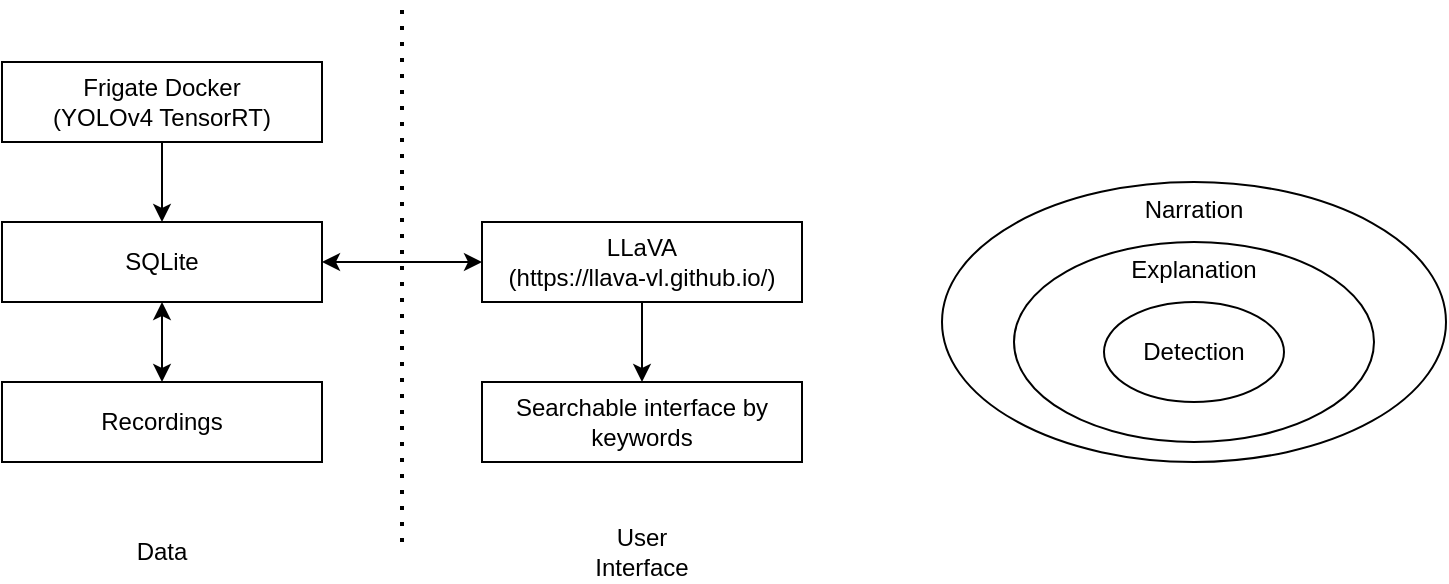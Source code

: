 <mxfile>
    <diagram id="PUeOvqNrWJqHiHIKYGyT" name="Page-1">
        <mxGraphModel dx="-18" dy="385" grid="1" gridSize="10" guides="1" tooltips="1" connect="1" arrows="1" fold="1" page="1" pageScale="1" pageWidth="850" pageHeight="1100" math="0" shadow="0">
            <root>
                <mxCell id="0"/>
                <mxCell id="1" parent="0"/>
                <mxCell id="7" style="edgeStyle=none;html=1;entryX=0.5;entryY=0;entryDx=0;entryDy=0;" parent="1" source="2" target="6" edge="1">
                    <mxGeometry relative="1" as="geometry"/>
                </mxCell>
                <mxCell id="2" value="Frigate Docker&lt;br&gt;(YOLOv4 TensorRT)" style="rounded=0;whiteSpace=wrap;html=1;" parent="1" vertex="1">
                    <mxGeometry x="880" y="40" width="160" height="40" as="geometry"/>
                </mxCell>
                <mxCell id="20" style="edgeStyle=none;html=1;entryX=0.5;entryY=0;entryDx=0;entryDy=0;" parent="1" source="4" target="19" edge="1">
                    <mxGeometry relative="1" as="geometry"/>
                </mxCell>
                <mxCell id="4" value="LLaVA&lt;br&gt;(https://llava-vl.github.io/)" style="rounded=0;whiteSpace=wrap;html=1;" parent="1" vertex="1">
                    <mxGeometry x="1120" y="120" width="160" height="40" as="geometry"/>
                </mxCell>
                <mxCell id="8" style="edgeStyle=none;html=1;entryX=1;entryY=0.5;entryDx=0;entryDy=0;startArrow=classic;startFill=1;" parent="1" target="6" edge="1">
                    <mxGeometry relative="1" as="geometry">
                        <mxPoint x="1120" y="140" as="sourcePoint"/>
                    </mxGeometry>
                </mxCell>
                <mxCell id="6" value="SQLite" style="rounded=0;whiteSpace=wrap;html=1;" parent="1" vertex="1">
                    <mxGeometry x="880" y="120" width="160" height="40" as="geometry"/>
                </mxCell>
                <mxCell id="15" style="edgeStyle=none;html=1;entryX=0.5;entryY=1;entryDx=0;entryDy=0;startArrow=classic;startFill=1;" parent="1" source="14" target="6" edge="1">
                    <mxGeometry relative="1" as="geometry"/>
                </mxCell>
                <mxCell id="14" value="Recordings" style="rounded=0;whiteSpace=wrap;html=1;" parent="1" vertex="1">
                    <mxGeometry x="880" y="200" width="160" height="40" as="geometry"/>
                </mxCell>
                <mxCell id="16" value="" style="endArrow=none;dashed=1;html=1;dashPattern=1 3;strokeWidth=2;" parent="1" edge="1">
                    <mxGeometry width="50" height="50" relative="1" as="geometry">
                        <mxPoint x="1080" y="280" as="sourcePoint"/>
                        <mxPoint x="1080" y="10" as="targetPoint"/>
                    </mxGeometry>
                </mxCell>
                <mxCell id="17" value="Data" style="text;html=1;strokeColor=none;fillColor=none;align=center;verticalAlign=middle;whiteSpace=wrap;rounded=0;" parent="1" vertex="1">
                    <mxGeometry x="930" y="270" width="60" height="30" as="geometry"/>
                </mxCell>
                <mxCell id="18" value="User Interface" style="text;html=1;strokeColor=none;fillColor=none;align=center;verticalAlign=middle;whiteSpace=wrap;rounded=0;" parent="1" vertex="1">
                    <mxGeometry x="1170" y="270" width="60" height="30" as="geometry"/>
                </mxCell>
                <mxCell id="19" value="Searchable interface by keywords" style="rounded=0;whiteSpace=wrap;html=1;" parent="1" vertex="1">
                    <mxGeometry x="1120" y="200" width="160" height="40" as="geometry"/>
                </mxCell>
                <mxCell id="23" value="Narration" style="ellipse;whiteSpace=wrap;html=1;verticalAlign=top;" parent="1" vertex="1">
                    <mxGeometry x="1350" y="100" width="252" height="140" as="geometry"/>
                </mxCell>
                <mxCell id="22" value="Explanation" style="ellipse;whiteSpace=wrap;html=1;verticalAlign=top;" parent="1" vertex="1">
                    <mxGeometry x="1386" y="130" width="180" height="100" as="geometry"/>
                </mxCell>
                <mxCell id="21" value="Detection" style="ellipse;whiteSpace=wrap;html=1;" parent="1" vertex="1">
                    <mxGeometry x="1431" y="160" width="90" height="50" as="geometry"/>
                </mxCell>
            </root>
        </mxGraphModel>
    </diagram>
</mxfile>